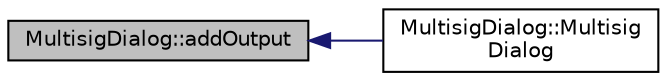 digraph "MultisigDialog::addOutput"
{
  edge [fontname="Helvetica",fontsize="10",labelfontname="Helvetica",labelfontsize="10"];
  node [fontname="Helvetica",fontsize="10",shape=record];
  rankdir="LR";
  Node85 [label="MultisigDialog::addOutput",height=0.2,width=0.4,color="black", fillcolor="grey75", style="filled", fontcolor="black"];
  Node85 -> Node86 [dir="back",color="midnightblue",fontsize="10",style="solid",fontname="Helvetica"];
  Node86 [label="MultisigDialog::Multisig\lDialog",height=0.2,width=0.4,color="black", fillcolor="white", style="filled",URL="$class_multisig_dialog.html#af8ff2a9f6dc05a9468d955cb428c6474"];
}
